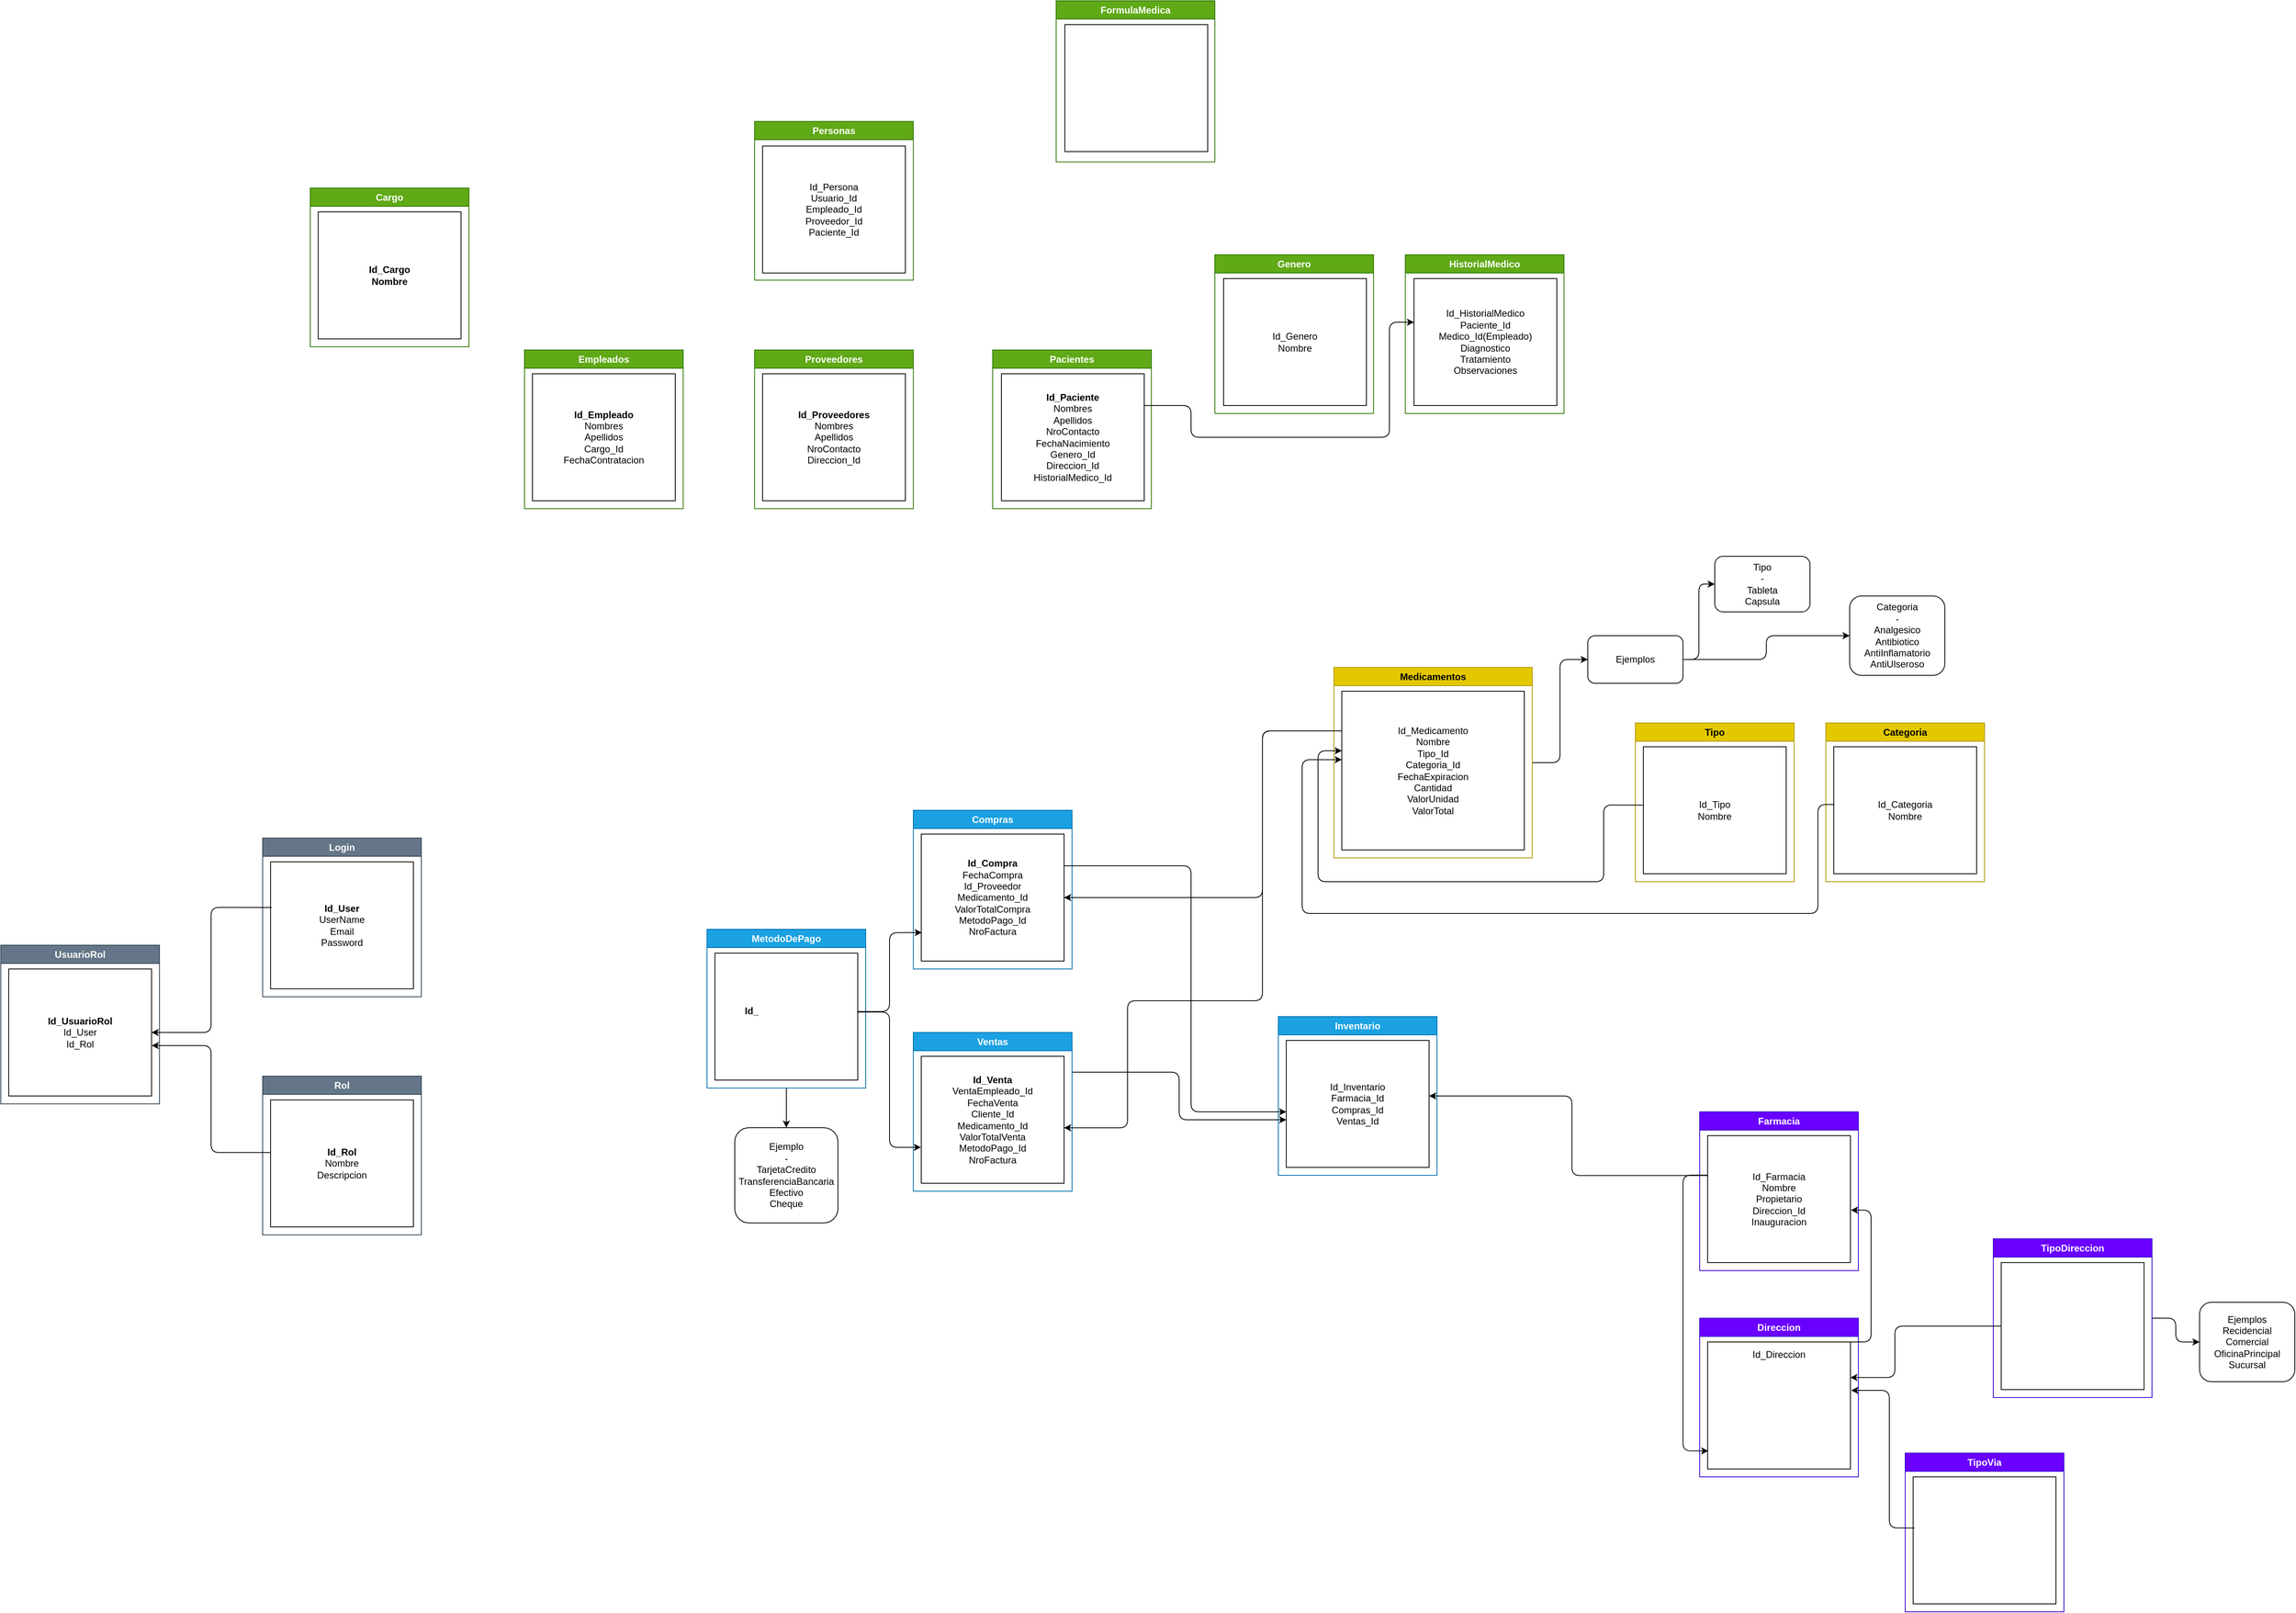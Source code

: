 <mxfile>
    <diagram name="Página-1" id="jpfWLPqKtA525M7urUYz">
        <mxGraphModel dx="5614" dy="3409" grid="1" gridSize="10" guides="1" tooltips="1" connect="1" arrows="1" fold="1" page="1" pageScale="1" pageWidth="827" pageHeight="1169" math="0" shadow="0">
            <root>
                <mxCell id="0"/>
                <mxCell id="1" parent="0"/>
                <mxCell id="NZvGtXNSFo7niaEzpbH--16" value="Compras" style="swimlane;whiteSpace=wrap;html=1;fillColor=#1ba1e2;fontColor=#ffffff;strokeColor=#006EAF;" parent="1" vertex="1">
                    <mxGeometry x="260" y="50" width="200" height="200" as="geometry"/>
                </mxCell>
                <mxCell id="9" value="&lt;b&gt;Id_Compra&lt;br&gt;&lt;/b&gt;FechaCompra&lt;br&gt;Id_Proveedor&lt;br&gt;Medicamento_Id&lt;br&gt;ValorTotalCompra&lt;br&gt;MetodoPago_Id&lt;br&gt;NroFactura" style="whiteSpace=wrap;html=1;" parent="NZvGtXNSFo7niaEzpbH--16" vertex="1">
                    <mxGeometry x="10" y="30" width="180" height="160" as="geometry"/>
                </mxCell>
                <mxCell id="NZvGtXNSFo7niaEzpbH--19" value="Proveedores" style="swimlane;whiteSpace=wrap;html=1;fillColor=#60a917;fontColor=#ffffff;strokeColor=#2D7600;" parent="1" vertex="1">
                    <mxGeometry x="60" y="-530" width="200" height="200" as="geometry"/>
                </mxCell>
                <mxCell id="18" value="&lt;b&gt;Id_Proveedores&lt;/b&gt;&lt;br&gt;Nombres&lt;br&gt;Apellidos&lt;br&gt;NroContacto&lt;br&gt;Direccion_Id" style="whiteSpace=wrap;html=1;" parent="NZvGtXNSFo7niaEzpbH--19" vertex="1">
                    <mxGeometry x="10" y="30" width="180" height="160" as="geometry"/>
                </mxCell>
                <mxCell id="NZvGtXNSFo7niaEzpbH--20" value="Farmacia" style="swimlane;whiteSpace=wrap;html=1;fillColor=#6a00ff;fontColor=#ffffff;strokeColor=#3700CC;" parent="1" vertex="1">
                    <mxGeometry x="1251" y="430" width="200" height="200" as="geometry"/>
                </mxCell>
                <mxCell id="3" value="Id_Farmacia&lt;br&gt;Nombre&lt;br&gt;Propietario&lt;br&gt;Direccion_Id&lt;br&gt;Inauguracion" style="whiteSpace=wrap;html=1;" parent="NZvGtXNSFo7niaEzpbH--20" vertex="1">
                    <mxGeometry x="10" y="30" width="180" height="160" as="geometry"/>
                </mxCell>
                <mxCell id="NZvGtXNSFo7niaEzpbH--22" value="Personas" style="swimlane;whiteSpace=wrap;html=1;fillColor=#60a917;fontColor=#ffffff;strokeColor=#2D7600;" parent="1" vertex="1">
                    <mxGeometry x="60" y="-818" width="200" height="200" as="geometry"/>
                </mxCell>
                <mxCell id="16" value="Id_Persona&lt;br&gt;Usuario_Id&lt;br&gt;Empleado_Id&lt;br&gt;Proveedor_Id&lt;br&gt;Paciente_Id" style="whiteSpace=wrap;html=1;" parent="NZvGtXNSFo7niaEzpbH--22" vertex="1">
                    <mxGeometry x="10" y="31" width="180" height="160" as="geometry"/>
                </mxCell>
                <mxCell id="NZvGtXNSFo7niaEzpbH--23" value="Inventario" style="swimlane;whiteSpace=wrap;html=1;startSize=23;fillColor=#1ba1e2;fontColor=#ffffff;strokeColor=#006EAF;" parent="1" vertex="1">
                    <mxGeometry x="720" y="310" width="200" height="200" as="geometry"/>
                </mxCell>
                <mxCell id="6" value="Id_Inventario&lt;br&gt;Farmacia_Id&lt;br&gt;Compras_Id&lt;br&gt;Ventas_Id" style="whiteSpace=wrap;html=1;" parent="NZvGtXNSFo7niaEzpbH--23" vertex="1">
                    <mxGeometry x="10" y="30" width="180" height="160" as="geometry"/>
                </mxCell>
                <mxCell id="NZvGtXNSFo7niaEzpbH--24" value="Empleados" style="swimlane;whiteSpace=wrap;html=1;fillColor=#60a917;fontColor=#ffffff;strokeColor=#2D7600;" parent="1" vertex="1">
                    <mxGeometry x="-230" y="-530" width="200" height="200" as="geometry"/>
                </mxCell>
                <mxCell id="12" value="&lt;b&gt;Id_Empleado&lt;/b&gt;&lt;br&gt;Nombres&lt;br&gt;Apellidos&lt;br&gt;Cargo_Id&lt;br&gt;FechaContratacion" style="whiteSpace=wrap;html=1;" parent="NZvGtXNSFo7niaEzpbH--24" vertex="1">
                    <mxGeometry x="10" y="30" width="180" height="160" as="geometry"/>
                </mxCell>
                <mxCell id="NZvGtXNSFo7niaEzpbH--25" value="FormulaMedica" style="swimlane;whiteSpace=wrap;html=1;fillColor=#60a917;fontColor=#ffffff;strokeColor=#2D7600;" parent="1" vertex="1">
                    <mxGeometry x="440" y="-970" width="200" height="203" as="geometry"/>
                </mxCell>
                <mxCell id="13" value="" style="whiteSpace=wrap;html=1;" parent="NZvGtXNSFo7niaEzpbH--25" vertex="1">
                    <mxGeometry x="11" y="30" width="180" height="160" as="geometry"/>
                </mxCell>
                <mxCell id="NZvGtXNSFo7niaEzpbH--26" value="Pacientes" style="swimlane;whiteSpace=wrap;html=1;fillColor=#60a917;fontColor=#ffffff;strokeColor=#2D7600;" parent="1" vertex="1">
                    <mxGeometry x="360" y="-530" width="200" height="200" as="geometry"/>
                </mxCell>
                <mxCell id="17" value="&lt;b&gt;Id_Paciente&lt;/b&gt;&lt;br&gt;Nombres&lt;br&gt;Apellidos&lt;br&gt;NroContacto&lt;br&gt;FechaNacimiento&lt;br&gt;Genero_Id&lt;br&gt;Direccion_Id&lt;br&gt;HistorialMedico_Id" style="whiteSpace=wrap;html=1;" parent="NZvGtXNSFo7niaEzpbH--26" vertex="1">
                    <mxGeometry x="11" y="30" width="180" height="160" as="geometry"/>
                </mxCell>
                <mxCell id="61" style="edgeStyle=orthogonalEdgeStyle;html=1;exitX=1;exitY=0.25;exitDx=0;exitDy=0;entryX=0;entryY=0.625;entryDx=0;entryDy=0;entryPerimeter=0;" parent="1" source="NZvGtXNSFo7niaEzpbH--27" target="6" edge="1">
                    <mxGeometry relative="1" as="geometry"/>
                </mxCell>
                <mxCell id="NZvGtXNSFo7niaEzpbH--27" value="Ventas" style="swimlane;whiteSpace=wrap;html=1;fillColor=#1ba1e2;fontColor=#ffffff;strokeColor=#006EAF;" parent="1" vertex="1">
                    <mxGeometry x="260" y="330" width="200" height="200" as="geometry"/>
                </mxCell>
                <mxCell id="8" value="&lt;b&gt;Id_Venta&lt;br&gt;&lt;/b&gt;VentaEmpleado_Id&lt;b&gt;&lt;br&gt;&lt;/b&gt;FechaVenta&lt;br&gt;Cliente_Id&lt;br&gt;Medicamento_Id&lt;br&gt;ValorTotalVenta&lt;br&gt;MetodoPago_Id&lt;br&gt;NroFactura" style="whiteSpace=wrap;html=1;" parent="NZvGtXNSFo7niaEzpbH--27" vertex="1">
                    <mxGeometry x="10" y="30" width="180" height="160" as="geometry"/>
                </mxCell>
                <mxCell id="52" style="edgeStyle=orthogonalEdgeStyle;html=1;exitX=1;exitY=0.5;exitDx=0;exitDy=0;entryX=0;entryY=0.5;entryDx=0;entryDy=0;" parent="1" source="NZvGtXNSFo7niaEzpbH--28" target="39" edge="1">
                    <mxGeometry relative="1" as="geometry"/>
                </mxCell>
                <mxCell id="NZvGtXNSFo7niaEzpbH--28" value="Medicamentos" style="swimlane;whiteSpace=wrap;html=1;fillColor=#e3c800;fontColor=#000000;strokeColor=#B09500;" parent="1" vertex="1">
                    <mxGeometry x="790" y="-130" width="250" height="240" as="geometry"/>
                </mxCell>
                <mxCell id="4" value="Id_Medicamento&lt;br&gt;Nombre&lt;br&gt;Tipo_Id&lt;br&gt;Categoria_Id&lt;br&gt;FechaExpiracion&lt;br&gt;Cantidad&lt;br&gt;ValorUnidad&lt;br&gt;ValorTotal" style="whiteSpace=wrap;html=1;" parent="NZvGtXNSFo7niaEzpbH--28" vertex="1">
                    <mxGeometry x="10" y="30" width="230" height="200" as="geometry"/>
                </mxCell>
                <mxCell id="20" value="Rol" style="swimlane;whiteSpace=wrap;html=1;fillColor=#647687;fontColor=#ffffff;strokeColor=#314354;" parent="1" vertex="1">
                    <mxGeometry x="-560" y="385" width="200" height="200" as="geometry"/>
                </mxCell>
                <mxCell id="21" value="&lt;b&gt;Id_Rol&lt;/b&gt;&lt;br&gt;Nombre&lt;br&gt;Descripcion" style="whiteSpace=wrap;html=1;" parent="20" vertex="1">
                    <mxGeometry x="10" y="30" width="180" height="160" as="geometry"/>
                </mxCell>
                <mxCell id="22" value="Login" style="swimlane;whiteSpace=wrap;html=1;fillColor=#647687;fontColor=#ffffff;strokeColor=#314354;" parent="1" vertex="1">
                    <mxGeometry x="-560" y="85" width="200" height="200" as="geometry"/>
                </mxCell>
                <mxCell id="23" value="&lt;b&gt;Id_User&lt;/b&gt;&lt;br&gt;UserName&lt;br&gt;Email&lt;br&gt;Password" style="whiteSpace=wrap;html=1;" parent="22" vertex="1">
                    <mxGeometry x="10" y="30" width="180" height="160" as="geometry"/>
                </mxCell>
                <mxCell id="24" value="UsuarioRol" style="swimlane;whiteSpace=wrap;html=1;fillColor=#647687;fontColor=#ffffff;strokeColor=#314354;" parent="1" vertex="1">
                    <mxGeometry x="-890" y="220" width="200" height="200" as="geometry"/>
                </mxCell>
                <mxCell id="25" value="&lt;b&gt;Id_UsuarioRol&lt;/b&gt;&lt;br&gt;Id_User&lt;br&gt;Id_Rol" style="whiteSpace=wrap;html=1;" parent="24" vertex="1">
                    <mxGeometry x="10" y="30" width="180" height="160" as="geometry"/>
                </mxCell>
                <mxCell id="27" style="edgeStyle=orthogonalEdgeStyle;html=1;exitX=-0.002;exitY=0.414;exitDx=0;exitDy=0;entryX=1.001;entryY=0.603;entryDx=0;entryDy=0;exitPerimeter=0;entryPerimeter=0;" parent="1" source="21" target="25" edge="1">
                    <mxGeometry relative="1" as="geometry"/>
                </mxCell>
                <mxCell id="28" style="edgeStyle=orthogonalEdgeStyle;html=1;exitX=0.008;exitY=0.359;exitDx=0;exitDy=0;entryX=1;entryY=0.5;entryDx=0;entryDy=0;exitPerimeter=0;" parent="1" source="23" target="25" edge="1">
                    <mxGeometry relative="1" as="geometry"/>
                </mxCell>
                <mxCell id="29" value="Direccion" style="swimlane;whiteSpace=wrap;html=1;fillColor=#6a00ff;fontColor=#ffffff;strokeColor=#3700CC;" parent="1" vertex="1">
                    <mxGeometry x="1251" y="690" width="200" height="200" as="geometry"/>
                </mxCell>
                <mxCell id="30" value="Id_Direccion&lt;br&gt;&lt;span style=&quot;color: rgb(255, 255, 255);&quot;&gt;Direccion&lt;br&gt;Tipo_Id&lt;br&gt;&lt;/span&gt;&lt;span style=&quot;color: rgb(255, 255, 255);&quot;&gt;TipoVia_Id&lt;/span&gt;&lt;br style=&quot;color: rgb(255, 255, 255);&quot;&gt;&lt;span style=&quot;color: rgb(255, 255, 255);&quot;&gt;NurDireccion&lt;/span&gt;&lt;span style=&quot;color: rgb(255, 255, 255);&quot;&gt;&lt;br&gt;Ciudad&lt;br&gt;Estado&lt;br&gt;CodigoPostal&lt;br&gt;Pais&lt;br&gt;Farmacia_Id&lt;br&gt;&lt;/span&gt;" style="whiteSpace=wrap;html=1;" parent="29" vertex="1">
                    <mxGeometry x="10" y="30" width="180" height="160" as="geometry"/>
                </mxCell>
                <mxCell id="31" value="TipoVia" style="swimlane;whiteSpace=wrap;html=1;fillColor=#6a00ff;fontColor=#ffffff;strokeColor=#3700CC;" parent="1" vertex="1">
                    <mxGeometry x="1510" y="860" width="200" height="200" as="geometry"/>
                </mxCell>
                <mxCell id="32" value="&lt;span style=&quot;color: rgb(255, 255, 255);&quot;&gt;Id_&lt;/span&gt;&lt;span style=&quot;color: rgb(255, 255, 255); font-weight: 700;&quot;&gt;TipoVia&lt;br&gt;&lt;/span&gt;&lt;span style=&quot;color: rgb(255, 255, 255);&quot;&gt;Nombre&lt;br&gt;Abreviatura&lt;br&gt;&lt;/span&gt;" style="whiteSpace=wrap;html=1;" parent="31" vertex="1">
                    <mxGeometry x="10" y="30" width="180" height="160" as="geometry"/>
                </mxCell>
                <mxCell id="33" style="edgeStyle=orthogonalEdgeStyle;html=1;exitX=0.01;exitY=0.402;exitDx=0;exitDy=0;entryX=1.005;entryY=0.381;entryDx=0;entryDy=0;entryPerimeter=0;exitPerimeter=0;" parent="1" source="32" target="30" edge="1">
                    <mxGeometry relative="1" as="geometry">
                        <Array as="points">
                            <mxPoint x="1490" y="954"/>
                            <mxPoint x="1490" y="781"/>
                        </Array>
                    </mxGeometry>
                </mxCell>
                <mxCell id="34" style="edgeStyle=orthogonalEdgeStyle;html=1;exitX=0.002;exitY=0.311;exitDx=0;exitDy=0;entryX=0.005;entryY=0.858;entryDx=0;entryDy=0;entryPerimeter=0;exitPerimeter=0;" parent="1" source="3" target="30" edge="1">
                    <mxGeometry relative="1" as="geometry">
                        <Array as="points">
                            <mxPoint x="1230" y="510"/>
                            <mxPoint x="1230" y="857"/>
                        </Array>
                    </mxGeometry>
                </mxCell>
                <mxCell id="35" value="Tipo" style="swimlane;whiteSpace=wrap;html=1;fillColor=#e3c800;fontColor=#000000;strokeColor=#B09500;" parent="1" vertex="1">
                    <mxGeometry x="1170" y="-60" width="200" height="200" as="geometry"/>
                </mxCell>
                <mxCell id="36" value="Id_Tipo&lt;br&gt;Nombre" style="whiteSpace=wrap;html=1;" parent="35" vertex="1">
                    <mxGeometry x="10" y="30" width="180" height="160" as="geometry"/>
                </mxCell>
                <mxCell id="37" value="Categoria" style="swimlane;whiteSpace=wrap;html=1;fillColor=#e3c800;fontColor=#000000;strokeColor=#B09500;" parent="1" vertex="1">
                    <mxGeometry x="1410" y="-60" width="200" height="200" as="geometry"/>
                </mxCell>
                <mxCell id="38" value="Id_Categoria&lt;br&gt;Nombre" style="whiteSpace=wrap;html=1;" parent="37" vertex="1">
                    <mxGeometry x="10" y="30" width="180" height="160" as="geometry"/>
                </mxCell>
                <mxCell id="43" style="edgeStyle=orthogonalEdgeStyle;html=1;exitX=1;exitY=0.5;exitDx=0;exitDy=0;entryX=0;entryY=0.5;entryDx=0;entryDy=0;" parent="1" source="39" target="40" edge="1">
                    <mxGeometry relative="1" as="geometry"/>
                </mxCell>
                <mxCell id="44" style="edgeStyle=orthogonalEdgeStyle;html=1;exitX=1;exitY=0.5;exitDx=0;exitDy=0;entryX=0;entryY=0.5;entryDx=0;entryDy=0;" parent="1" source="39" target="41" edge="1">
                    <mxGeometry relative="1" as="geometry"/>
                </mxCell>
                <mxCell id="39" value="Ejemplos" style="rounded=1;whiteSpace=wrap;html=1;" parent="1" vertex="1">
                    <mxGeometry x="1110" y="-170" width="120" height="60" as="geometry"/>
                </mxCell>
                <mxCell id="40" value="Tipo&lt;br&gt;-&lt;br&gt;Tableta&lt;br&gt;Capsula" style="rounded=1;whiteSpace=wrap;html=1;" parent="1" vertex="1">
                    <mxGeometry x="1270" y="-270" width="120" height="70" as="geometry"/>
                </mxCell>
                <mxCell id="41" value="Categoria&lt;br&gt;-&lt;br&gt;Analgesico&lt;br&gt;Antibiotico&lt;br&gt;AntiInflamatorio&lt;br&gt;AntiUlseroso" style="rounded=1;whiteSpace=wrap;html=1;" parent="1" vertex="1">
                    <mxGeometry x="1440" y="-220" width="120" height="100" as="geometry"/>
                </mxCell>
                <mxCell id="45" style="edgeStyle=orthogonalEdgeStyle;html=1;entryX=0;entryY=0.375;entryDx=0;entryDy=0;entryPerimeter=0;exitX=-0.003;exitY=0.459;exitDx=0;exitDy=0;exitPerimeter=0;" parent="1" source="36" target="4" edge="1">
                    <mxGeometry relative="1" as="geometry">
                        <mxPoint x="1120" y="50" as="sourcePoint"/>
                        <Array as="points">
                            <mxPoint x="1130" y="43"/>
                            <mxPoint x="1130" y="140"/>
                            <mxPoint x="770" y="140"/>
                            <mxPoint x="770" y="-25"/>
                        </Array>
                    </mxGeometry>
                </mxCell>
                <mxCell id="46" style="edgeStyle=orthogonalEdgeStyle;html=1;exitX=0.001;exitY=0.455;exitDx=0;exitDy=0;entryX=0;entryY=0.431;entryDx=0;entryDy=0;entryPerimeter=0;exitPerimeter=0;" parent="1" source="38" target="4" edge="1">
                    <mxGeometry relative="1" as="geometry">
                        <Array as="points">
                            <mxPoint x="1400" y="43"/>
                            <mxPoint x="1400" y="180"/>
                            <mxPoint x="750" y="180"/>
                            <mxPoint x="750" y="-14"/>
                        </Array>
                    </mxGeometry>
                </mxCell>
                <mxCell id="51" style="edgeStyle=orthogonalEdgeStyle;html=1;exitX=1;exitY=0.5;exitDx=0;exitDy=0;entryX=0;entryY=0.5;entryDx=0;entryDy=0;" parent="1" source="48" target="50" edge="1">
                    <mxGeometry relative="1" as="geometry"/>
                </mxCell>
                <mxCell id="48" value="TipoDireccion" style="swimlane;whiteSpace=wrap;html=1;fillColor=#6a00ff;fontColor=#ffffff;strokeColor=#3700CC;" parent="1" vertex="1">
                    <mxGeometry x="1621" y="590" width="200" height="200" as="geometry"/>
                </mxCell>
                <mxCell id="49" value="&lt;span style=&quot;color: rgb(255, 255, 255);&quot;&gt;Id_&lt;/span&gt;&lt;span style=&quot;color: rgb(255, 255, 255); font-weight: 700;&quot;&gt;TipoDireccion&lt;br&gt;&lt;/span&gt;&lt;span style=&quot;color: rgb(255, 255, 255);&quot;&gt;Nombre&lt;br&gt;&lt;/span&gt;" style="whiteSpace=wrap;html=1;" parent="48" vertex="1">
                    <mxGeometry x="10" y="30" width="180" height="160" as="geometry"/>
                </mxCell>
                <mxCell id="50" value="Ejemplos&lt;br&gt;Recidencial&lt;br&gt;Comercial&lt;br&gt;OficinaPrincipal&lt;br&gt;Sucursal" style="rounded=1;whiteSpace=wrap;html=1;" parent="1" vertex="1">
                    <mxGeometry x="1881" y="670" width="120" height="100" as="geometry"/>
                </mxCell>
                <mxCell id="53" style="edgeStyle=orthogonalEdgeStyle;html=1;exitX=0;exitY=0.5;exitDx=0;exitDy=0;entryX=0.999;entryY=0.28;entryDx=0;entryDy=0;entryPerimeter=0;" parent="1" source="49" target="30" edge="1">
                    <mxGeometry relative="1" as="geometry">
                        <Array as="points">
                            <mxPoint x="1497" y="700"/>
                            <mxPoint x="1497" y="765"/>
                        </Array>
                    </mxGeometry>
                </mxCell>
                <mxCell id="57" style="edgeStyle=orthogonalEdgeStyle;html=1;exitX=0.5;exitY=1;exitDx=0;exitDy=0;entryX=0.5;entryY=0;entryDx=0;entryDy=0;" parent="1" source="54" target="56" edge="1">
                    <mxGeometry relative="1" as="geometry"/>
                </mxCell>
                <mxCell id="54" value="MetodoDePago" style="swimlane;whiteSpace=wrap;html=1;fillColor=#1ba1e2;fontColor=#ffffff;strokeColor=#006EAF;" parent="1" vertex="1">
                    <mxGeometry y="200" width="200" height="200" as="geometry"/>
                </mxCell>
                <mxCell id="55" value="&lt;b&gt;Id_&lt;/b&gt;&lt;span style=&quot;color: rgb(255, 255, 255); font-weight: 700;&quot;&gt;MetodoDePago&lt;br&gt;Nombre&lt;br&gt;&lt;/span&gt;" style="whiteSpace=wrap;html=1;" parent="54" vertex="1">
                    <mxGeometry x="10" y="30" width="180" height="160" as="geometry"/>
                </mxCell>
                <mxCell id="56" value="Ejemplo&lt;br&gt;-&lt;br&gt;TarjetaCredito&lt;br&gt;TransferenciaBancaria&lt;br&gt;Efectivo&lt;br&gt;Cheque" style="rounded=1;whiteSpace=wrap;html=1;" parent="1" vertex="1">
                    <mxGeometry x="35" y="450" width="130" height="120" as="geometry"/>
                </mxCell>
                <mxCell id="58" style="edgeStyle=orthogonalEdgeStyle;html=1;exitX=1.001;exitY=0.46;exitDx=0;exitDy=0;entryX=0.004;entryY=0.776;entryDx=0;entryDy=0;exitPerimeter=0;entryPerimeter=0;" parent="1" source="55" target="9" edge="1">
                    <mxGeometry relative="1" as="geometry"/>
                </mxCell>
                <mxCell id="59" style="edgeStyle=orthogonalEdgeStyle;html=1;exitX=0.995;exitY=0.464;exitDx=0;exitDy=0;entryX=-0.002;entryY=0.717;entryDx=0;entryDy=0;entryPerimeter=0;exitPerimeter=0;" parent="1" source="55" target="8" edge="1">
                    <mxGeometry relative="1" as="geometry"/>
                </mxCell>
                <mxCell id="60" style="edgeStyle=orthogonalEdgeStyle;html=1;exitX=1;exitY=0.25;exitDx=0;exitDy=0;" parent="1" source="9" edge="1">
                    <mxGeometry relative="1" as="geometry">
                        <Array as="points">
                            <mxPoint x="610" y="120"/>
                            <mxPoint x="610" y="430"/>
                            <mxPoint x="730" y="430"/>
                        </Array>
                        <mxPoint x="730" y="430" as="targetPoint"/>
                    </mxGeometry>
                </mxCell>
                <mxCell id="62" style="edgeStyle=orthogonalEdgeStyle;html=1;exitX=0;exitY=0.314;exitDx=0;exitDy=0;exitPerimeter=0;" parent="1" source="3" edge="1">
                    <mxGeometry relative="1" as="geometry">
                        <mxPoint x="910" y="410" as="targetPoint"/>
                        <Array as="points">
                            <mxPoint x="1090" y="510"/>
                            <mxPoint x="1090" y="410"/>
                        </Array>
                    </mxGeometry>
                </mxCell>
                <mxCell id="66" value="Genero" style="swimlane;whiteSpace=wrap;html=1;fillColor=#60a917;fontColor=#ffffff;strokeColor=#2D7600;" parent="1" vertex="1">
                    <mxGeometry x="640" y="-650" width="200" height="200" as="geometry"/>
                </mxCell>
                <mxCell id="67" value="Id_Genero&lt;br&gt;Nombre" style="whiteSpace=wrap;html=1;" parent="66" vertex="1">
                    <mxGeometry x="11" y="30" width="180" height="160" as="geometry"/>
                </mxCell>
                <mxCell id="68" value="HistorialMedico" style="swimlane;whiteSpace=wrap;html=1;fillColor=#60a917;fontColor=#ffffff;strokeColor=#2D7600;" parent="1" vertex="1">
                    <mxGeometry x="880" y="-650" width="200" height="200" as="geometry"/>
                </mxCell>
                <mxCell id="69" value="Id_HistorialMedico&lt;br&gt;Paciente_Id&lt;br&gt;Medico_Id(Empleado)&lt;br&gt;Diagnostico&lt;br&gt;Tratamiento&lt;br&gt;Observaciones" style="whiteSpace=wrap;html=1;" parent="68" vertex="1">
                    <mxGeometry x="11" y="30" width="180" height="160" as="geometry"/>
                </mxCell>
                <mxCell id="71" style="edgeStyle=orthogonalEdgeStyle;html=1;exitX=1;exitY=0;exitDx=0;exitDy=0;entryX=1.003;entryY=0.587;entryDx=0;entryDy=0;entryPerimeter=0;" edge="1" parent="1" source="30" target="3">
                    <mxGeometry relative="1" as="geometry">
                        <Array as="points">
                            <mxPoint x="1467" y="720"/>
                            <mxPoint x="1467" y="554"/>
                        </Array>
                    </mxGeometry>
                </mxCell>
                <mxCell id="72" style="edgeStyle=orthogonalEdgeStyle;html=1;exitX=0;exitY=0.25;exitDx=0;exitDy=0;entryX=1;entryY=0.5;entryDx=0;entryDy=0;" edge="1" parent="1" source="4" target="9">
                    <mxGeometry relative="1" as="geometry">
                        <Array as="points">
                            <mxPoint x="700" y="-50"/>
                            <mxPoint x="700" y="160"/>
                        </Array>
                    </mxGeometry>
                </mxCell>
                <mxCell id="73" style="edgeStyle=orthogonalEdgeStyle;html=1;exitX=0;exitY=0.25;exitDx=0;exitDy=0;entryX=1;entryY=0.563;entryDx=0;entryDy=0;entryPerimeter=0;" edge="1" parent="1" source="4" target="8">
                    <mxGeometry relative="1" as="geometry">
                        <Array as="points">
                            <mxPoint x="700" y="-50"/>
                            <mxPoint x="700" y="290"/>
                            <mxPoint x="530" y="290"/>
                            <mxPoint x="530" y="450"/>
                        </Array>
                    </mxGeometry>
                </mxCell>
                <mxCell id="75" style="edgeStyle=orthogonalEdgeStyle;html=1;exitX=1;exitY=0.25;exitDx=0;exitDy=0;entryX=0;entryY=0.344;entryDx=0;entryDy=0;entryPerimeter=0;" edge="1" parent="1" source="17" target="69">
                    <mxGeometry relative="1" as="geometry">
                        <Array as="points">
                            <mxPoint x="610" y="-460"/>
                            <mxPoint x="610" y="-420"/>
                            <mxPoint x="860" y="-420"/>
                            <mxPoint x="860" y="-565"/>
                        </Array>
                    </mxGeometry>
                </mxCell>
                <mxCell id="76" value="Cargo" style="swimlane;whiteSpace=wrap;html=1;fillColor=#60a917;fontColor=#ffffff;strokeColor=#2D7600;" vertex="1" parent="1">
                    <mxGeometry x="-500" y="-734" width="200" height="200" as="geometry"/>
                </mxCell>
                <mxCell id="77" value="&lt;b&gt;Id_Cargo&lt;br&gt;Nombre&lt;br&gt;&lt;/b&gt;" style="whiteSpace=wrap;html=1;" vertex="1" parent="76">
                    <mxGeometry x="10" y="30" width="180" height="160" as="geometry"/>
                </mxCell>
            </root>
        </mxGraphModel>
    </diagram>
</mxfile>